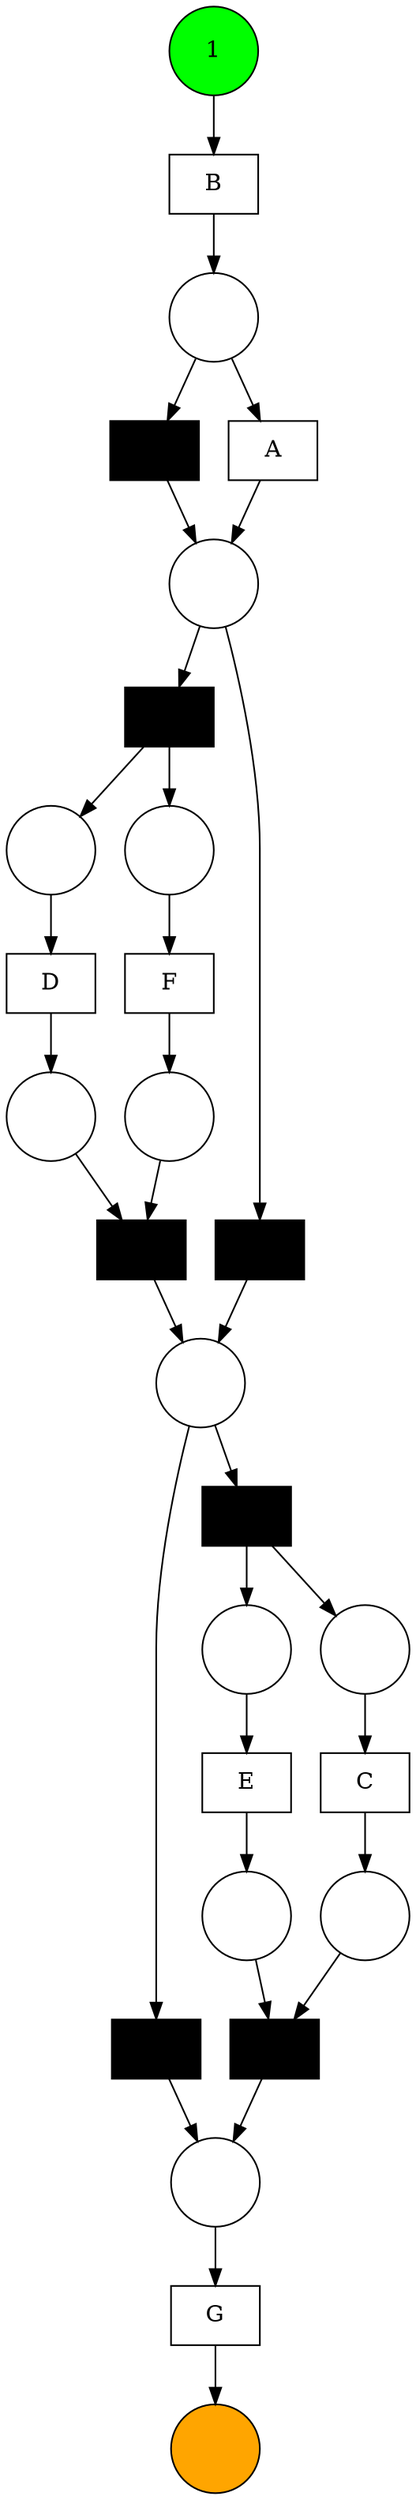 digraph "imdf_net_1557397059.027808" {
	node [shape=box]
	5104693916944886807 [label="" fillcolor=black style=filled]
	3268600929144175281 [label=E]
	-5525395692045492130 [label="" fillcolor=black style=filled]
	2366131882510974539 [label=C]
	-8978819444382937031 [label="" fillcolor=black style=filled]
	-4415812869344014566 [label="" fillcolor=black style=filled]
	-1825924341785506690 [label=F]
	-1359497365058946900 [label="" fillcolor=black style=filled]
	6542321686927240840 [label="" fillcolor=black style=filled]
	8098430151293941683 [label=B]
	7067837180083028727 [label=G]
	4440874286675917665 [label=A]
	7199697316704101803 [label="" fillcolor=black style=filled]
	4960384651243679209 [label=D]
	node [fixedsize=true shape=circle width=0.75]
	-2040593660655962878 [label=""]
	-805355886669457408 [label=""]
	-1828097523689695267 [label="" fillcolor=orange style=filled]
	-1056569609970433785 [label=""]
	4297908245969591505 [label=""]
	1756587342615773309 [label=""]
	5382342770759869662 [label=""]
	3908203665689484405 [label=""]
	5187578649967677386 [label=""]
	-6763419039070797114 [label=""]
	-6347760211731944549 [label=""]
	-2008333284872710275 [label=1 fillcolor=green style=filled]
	6837793958474810126 [label=""]
	-8383021037246523291 [label=""]
	1756587342615773309 -> -1825924341785506690
	-1825924341785506690 -> 5187578649967677386
	-2040593660655962878 -> -1359497365058946900
	-1359497365058946900 -> -1056569609970433785
	-8383021037246523291 -> 4440874286675917665
	-1056569609970433785 -> 7199697316704101803
	4440874286675917665 -> -2040593660655962878
	-5525395692045492130 -> -6347760211731944549
	-8383021037246523291 -> -4415812869344014566
	-4415812869344014566 -> -2040593660655962878
	7199697316704101803 -> 5382342770759869662
	-2040593660655962878 -> -8978819444382937031
	-805355886669457408 -> -5525395692045492130
	5104693916944886807 -> -1056569609970433785
	5382342770759869662 -> 3268600929144175281
	3268600929144175281 -> -805355886669457408
	-2008333284872710275 -> 8098430151293941683
	-8978819444382937031 -> 4297908245969591505
	7199697316704101803 -> 3908203665689484405
	-6763419039070797114 -> 5104693916944886807
	8098430151293941683 -> -8383021037246523291
	6837793958474810126 -> -5525395692045492130
	4297908245969591505 -> 4960384651243679209
	3908203665689484405 -> 2366131882510974539
	4960384651243679209 -> -6763419039070797114
	2366131882510974539 -> 6837793958474810126
	-1056569609970433785 -> 6542321686927240840
	-8978819444382937031 -> 1756587342615773309
	6542321686927240840 -> -6347760211731944549
	-6347760211731944549 -> 7067837180083028727
	7067837180083028727 -> -1828097523689695267
	5187578649967677386 -> 5104693916944886807
	overlap=false
	fontsize=11
}
